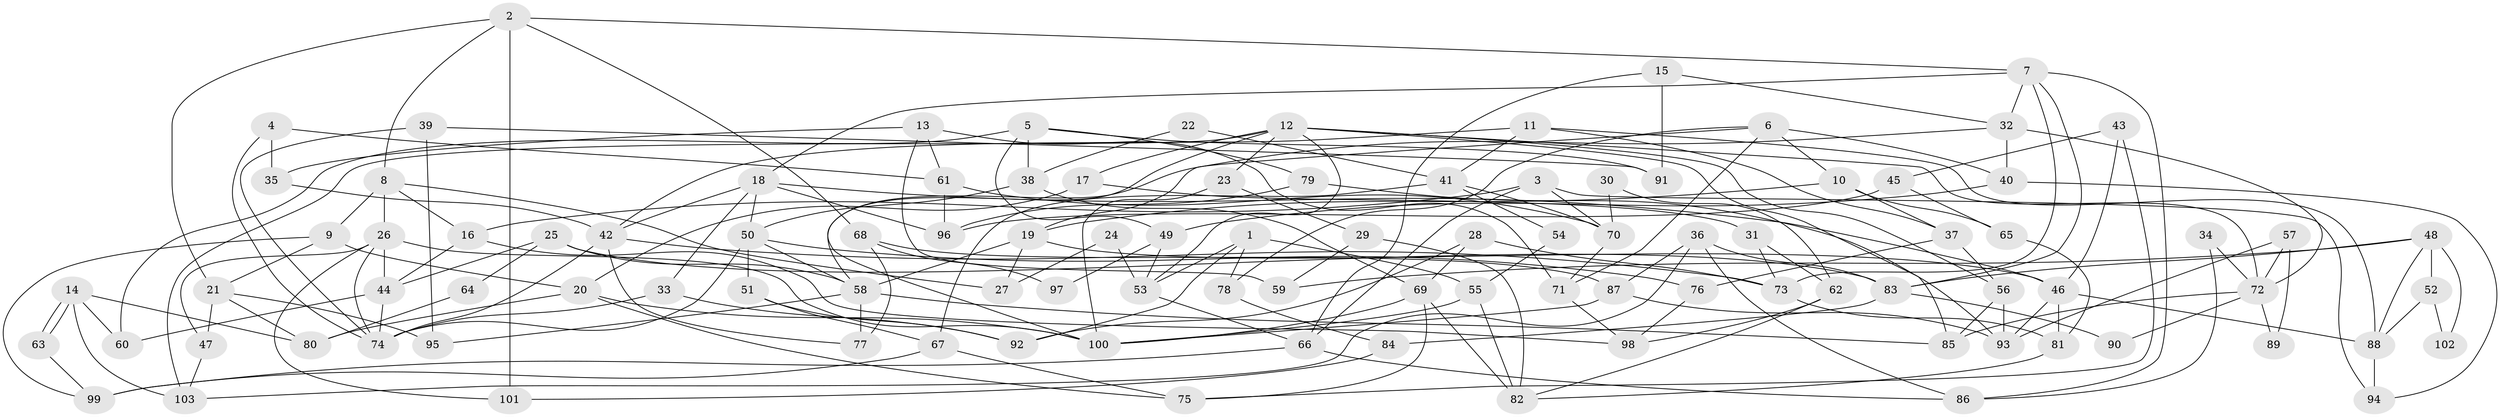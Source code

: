 // coarse degree distribution, {15: 0.03225806451612903, 12: 0.0967741935483871, 5: 0.1935483870967742, 13: 0.03225806451612903, 6: 0.25806451612903225, 4: 0.03225806451612903, 9: 0.06451612903225806, 7: 0.12903225806451613, 8: 0.03225806451612903, 3: 0.06451612903225806, 2: 0.06451612903225806}
// Generated by graph-tools (version 1.1) at 2025/50/03/04/25 22:50:56]
// undirected, 103 vertices, 206 edges
graph export_dot {
  node [color=gray90,style=filled];
  1;
  2;
  3;
  4;
  5;
  6;
  7;
  8;
  9;
  10;
  11;
  12;
  13;
  14;
  15;
  16;
  17;
  18;
  19;
  20;
  21;
  22;
  23;
  24;
  25;
  26;
  27;
  28;
  29;
  30;
  31;
  32;
  33;
  34;
  35;
  36;
  37;
  38;
  39;
  40;
  41;
  42;
  43;
  44;
  45;
  46;
  47;
  48;
  49;
  50;
  51;
  52;
  53;
  54;
  55;
  56;
  57;
  58;
  59;
  60;
  61;
  62;
  63;
  64;
  65;
  66;
  67;
  68;
  69;
  70;
  71;
  72;
  73;
  74;
  75;
  76;
  77;
  78;
  79;
  80;
  81;
  82;
  83;
  84;
  85;
  86;
  87;
  88;
  89;
  90;
  91;
  92;
  93;
  94;
  95;
  96;
  97;
  98;
  99;
  100;
  101;
  102;
  103;
  1 -- 55;
  1 -- 92;
  1 -- 53;
  1 -- 78;
  2 -- 68;
  2 -- 7;
  2 -- 8;
  2 -- 21;
  2 -- 101;
  3 -- 70;
  3 -- 16;
  3 -- 66;
  3 -- 94;
  4 -- 74;
  4 -- 35;
  4 -- 61;
  5 -- 60;
  5 -- 49;
  5 -- 38;
  5 -- 79;
  5 -- 91;
  6 -- 19;
  6 -- 10;
  6 -- 40;
  6 -- 71;
  6 -- 78;
  7 -- 83;
  7 -- 18;
  7 -- 32;
  7 -- 73;
  7 -- 86;
  8 -- 26;
  8 -- 9;
  8 -- 16;
  8 -- 27;
  9 -- 20;
  9 -- 21;
  9 -- 99;
  10 -- 37;
  10 -- 65;
  10 -- 19;
  11 -- 42;
  11 -- 41;
  11 -- 37;
  11 -- 88;
  12 -- 103;
  12 -- 85;
  12 -- 17;
  12 -- 23;
  12 -- 53;
  12 -- 56;
  12 -- 72;
  12 -- 100;
  13 -- 61;
  13 -- 71;
  13 -- 35;
  13 -- 59;
  14 -- 80;
  14 -- 63;
  14 -- 63;
  14 -- 60;
  14 -- 103;
  15 -- 32;
  15 -- 66;
  15 -- 91;
  16 -- 44;
  16 -- 98;
  17 -- 31;
  17 -- 20;
  18 -- 50;
  18 -- 46;
  18 -- 33;
  18 -- 42;
  18 -- 96;
  19 -- 46;
  19 -- 27;
  19 -- 58;
  20 -- 100;
  20 -- 75;
  20 -- 80;
  21 -- 47;
  21 -- 80;
  21 -- 95;
  22 -- 38;
  22 -- 41;
  23 -- 100;
  23 -- 29;
  24 -- 53;
  24 -- 27;
  25 -- 44;
  25 -- 58;
  25 -- 64;
  25 -- 83;
  26 -- 74;
  26 -- 101;
  26 -- 44;
  26 -- 47;
  26 -- 100;
  28 -- 73;
  28 -- 69;
  28 -- 92;
  29 -- 82;
  29 -- 59;
  30 -- 62;
  30 -- 70;
  31 -- 62;
  31 -- 73;
  32 -- 40;
  32 -- 58;
  32 -- 72;
  33 -- 74;
  33 -- 92;
  34 -- 86;
  34 -- 72;
  35 -- 42;
  36 -- 103;
  36 -- 86;
  36 -- 83;
  36 -- 87;
  37 -- 56;
  37 -- 76;
  38 -- 50;
  38 -- 69;
  39 -- 91;
  39 -- 95;
  39 -- 74;
  40 -- 94;
  40 -- 49;
  41 -- 67;
  41 -- 70;
  41 -- 54;
  42 -- 74;
  42 -- 73;
  42 -- 77;
  43 -- 46;
  43 -- 75;
  43 -- 45;
  44 -- 74;
  44 -- 60;
  45 -- 96;
  45 -- 65;
  46 -- 93;
  46 -- 88;
  46 -- 81;
  47 -- 103;
  48 -- 59;
  48 -- 83;
  48 -- 52;
  48 -- 88;
  48 -- 102;
  49 -- 53;
  49 -- 97;
  50 -- 58;
  50 -- 51;
  50 -- 74;
  50 -- 76;
  51 -- 67;
  51 -- 92;
  52 -- 88;
  52 -- 102;
  53 -- 66;
  54 -- 55;
  55 -- 82;
  55 -- 100;
  56 -- 85;
  56 -- 93;
  57 -- 72;
  57 -- 93;
  57 -- 89;
  58 -- 77;
  58 -- 85;
  58 -- 95;
  61 -- 96;
  61 -- 70;
  62 -- 98;
  62 -- 82;
  63 -- 99;
  64 -- 80;
  65 -- 81;
  66 -- 86;
  66 -- 99;
  67 -- 99;
  67 -- 75;
  68 -- 87;
  68 -- 77;
  68 -- 97;
  69 -- 100;
  69 -- 75;
  69 -- 82;
  70 -- 71;
  71 -- 98;
  72 -- 85;
  72 -- 89;
  72 -- 90;
  73 -- 81;
  76 -- 98;
  78 -- 84;
  79 -- 93;
  79 -- 96;
  81 -- 82;
  83 -- 84;
  83 -- 90;
  84 -- 101;
  87 -- 100;
  87 -- 93;
  88 -- 94;
}
